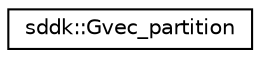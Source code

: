 digraph "Graphical Class Hierarchy"
{
 // INTERACTIVE_SVG=YES
  edge [fontname="Helvetica",fontsize="10",labelfontname="Helvetica",labelfontsize="10"];
  node [fontname="Helvetica",fontsize="10",shape=record];
  rankdir="LR";
  Node1 [label="sddk::Gvec_partition",height=0.2,width=0.4,color="black", fillcolor="white", style="filled",URL="$classsddk_1_1_gvec__partition.html",tooltip="Stores information about G-vector partitioning between MPI ranks for the FFT transformation. "];
}
